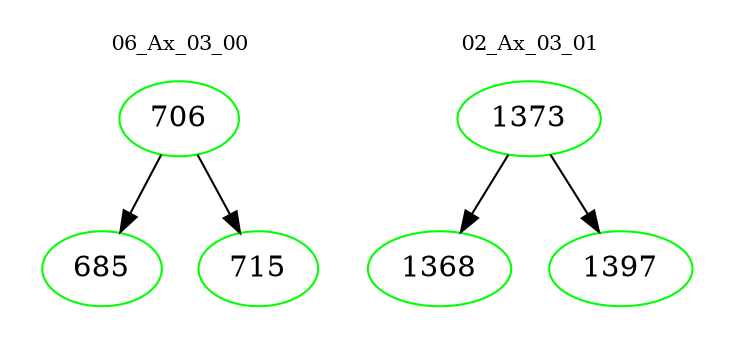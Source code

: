 digraph{
subgraph cluster_0 {
color = white
label = "06_Ax_03_00";
fontsize=10;
T0_706 [label="706", color="green"]
T0_706 -> T0_685 [color="black"]
T0_685 [label="685", color="green"]
T0_706 -> T0_715 [color="black"]
T0_715 [label="715", color="green"]
}
subgraph cluster_1 {
color = white
label = "02_Ax_03_01";
fontsize=10;
T1_1373 [label="1373", color="green"]
T1_1373 -> T1_1368 [color="black"]
T1_1368 [label="1368", color="green"]
T1_1373 -> T1_1397 [color="black"]
T1_1397 [label="1397", color="green"]
}
}
